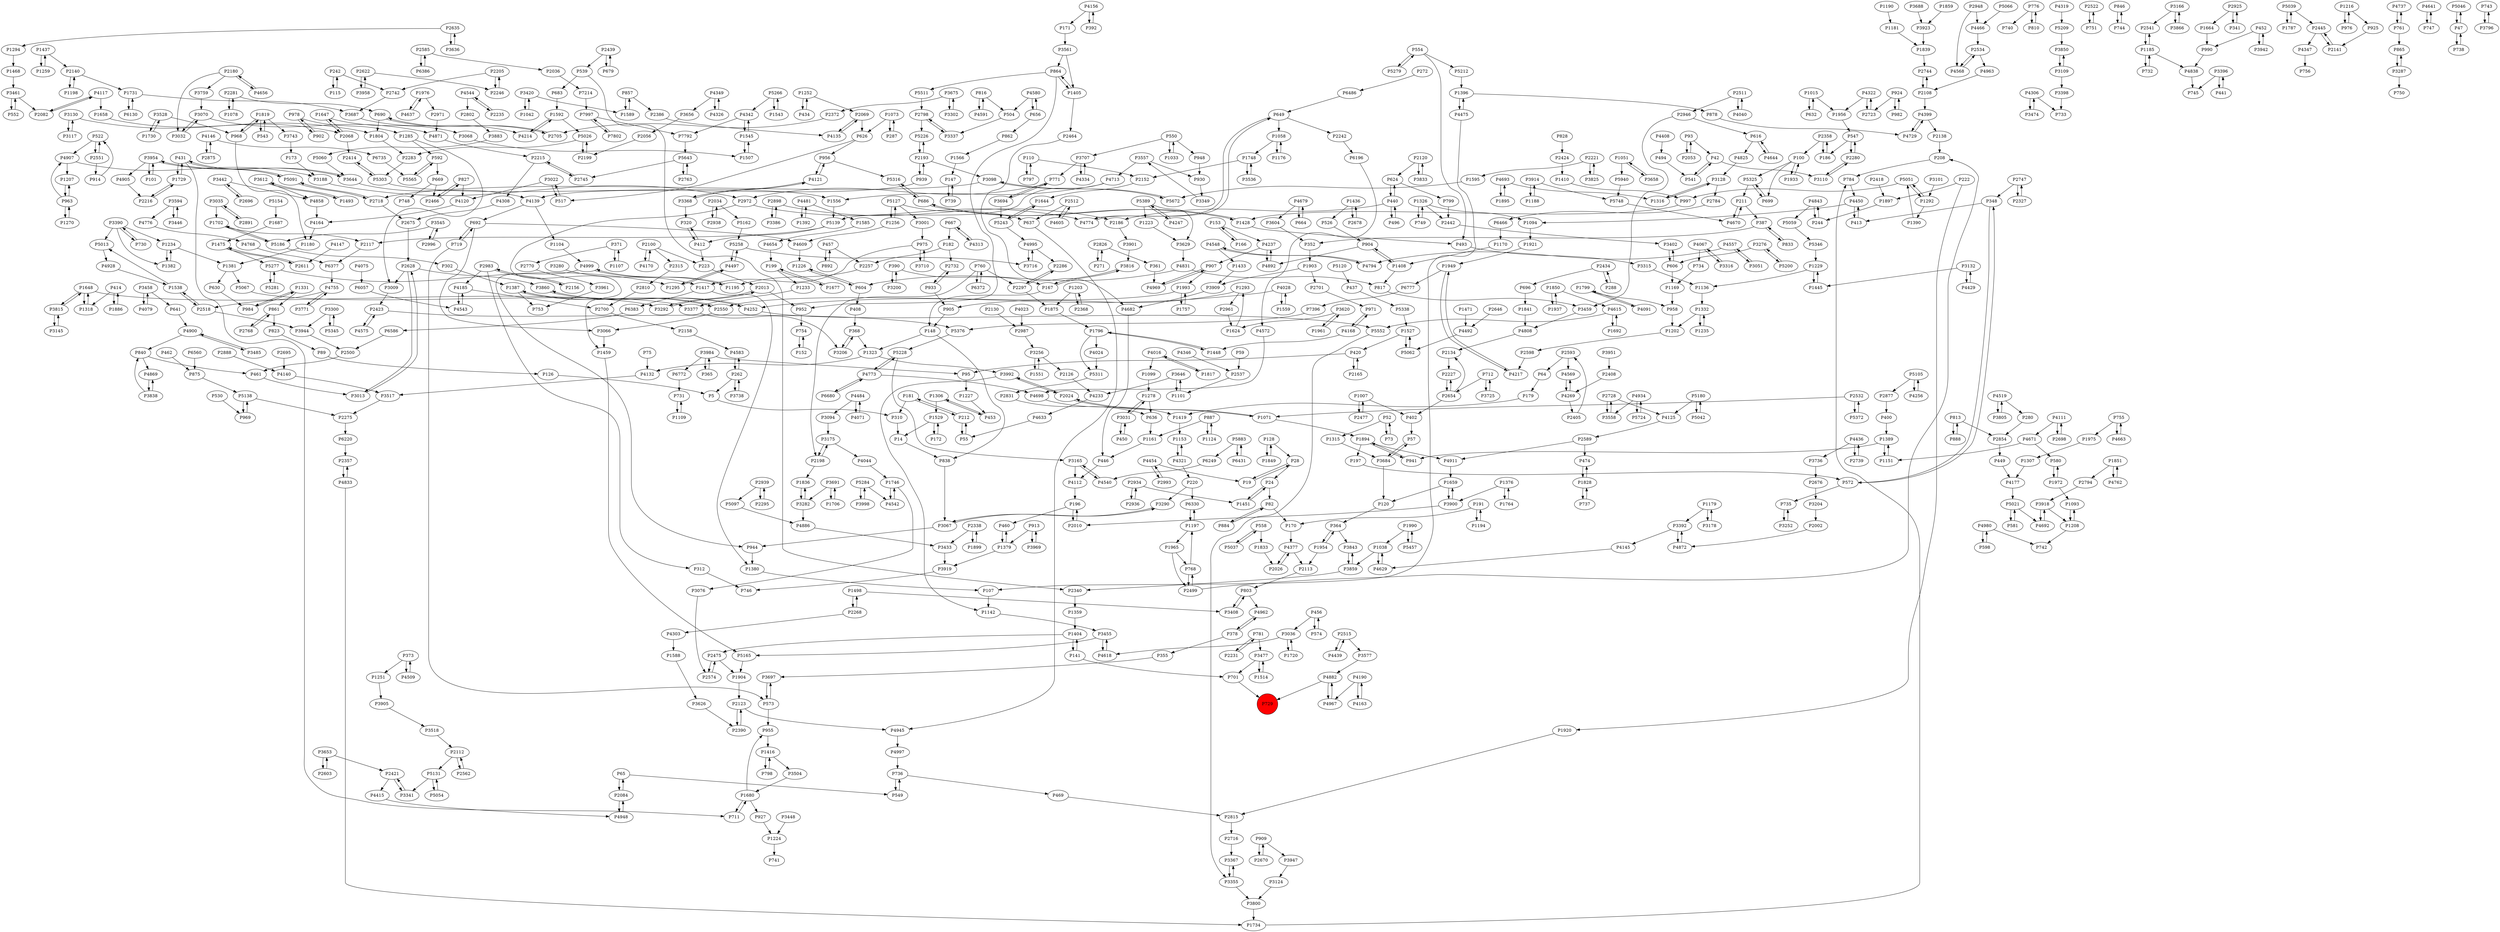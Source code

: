 digraph {
	P1190 -> P1181
	P181 -> P310
	P2983 -> P312
	P6196 -> P4572
	P3860 -> P4252
	P4067 -> P734
	P1498 -> P3408
	P827 -> P2466
	P28 -> P24
	P1921 -> P1949
	P913 -> P1379
	P3909 -> P4682
	P2971 -> P4871
	P1428 -> P493
	P3132 -> P4429
	P2728 -> P3558
	P1256 -> P5127
	P3188 -> P2972
	P420 -> P2165
	P2036 -> P7214
	P3905 -> P3518
	P1315 -> P3684
	P530 -> P969
	P776 -> P740
	P5062 -> P1527
	P667 -> P182
	P2358 -> P100
	P816 -> P4591
	P760 -> P2198
	P368 -> P1323
	P5303 -> P1556
	P4962 -> P378
	P5162 -> P5258
	P2802 -> P3883
	P2696 -> P3442
	P1392 -> P4481
	P1007 -> P2477
	P6680 -> P4773
	P604 -> P408
	P4349 -> P3656
	P3420 -> P1589
	P2108 -> P2744
	P1702 -> P5186
	P3850 -> P3109
	P1731 -> P3687
	P1203 -> P2368
	P3992 -> P2024
	P1419 -> P1153
	P572 -> P735
	P5127 -> P637
	P1975 -> P1307
	P1819 -> P3743
	P1433 -> P3909
	P504 -> P3337
	P3707 -> P771
	P554 -> P5279
	P4663 -> P755
	P3300 -> P3944
	P4342 -> P7792
	P4075 -> P6057
	P2327 -> P2747
	P939 -> P2193
	P242 -> P2742
	P975 -> P1417
	P3341 -> P2421
	P4408 -> P494
	P1058 -> P1176
	P181 -> P212
	P1545 -> P1507
	P5021 -> P4692
	P3620 -> P1961
	P167 -> P148
	P3442 -> P2696
	P5042 -> P5180
	P574 -> P456
	P4168 -> P971
	P2946 -> P3459
	P3691 -> P3282
	P3620 -> P1624
	P1376 -> P1764
	P3067 -> P944
	P3838 -> P840
	P3282 -> P1836
	P828 -> P2424
	P2002 -> P4872
	P4190 -> P4967
	P1109 -> P731
	P1252 -> P434
	P242 -> P115
	P2603 -> P3653
	P14 -> P838
	P840 -> P461
	P768 -> P1197
	P4399 -> P4729
	P2534 -> P4568
	P2654 -> P2134
	P2152 -> P1644
	P2515 -> P3577
	P196 -> P2010
	P3175 -> P2198
	P3109 -> P3398
	P6772 -> P731
	P3206 -> P368
	P1436 -> P526
	P2747 -> P2327
	P2165 -> P420
	P1226 -> P604
	P5284 -> P4542
	P592 -> P5565
	P1828 -> P737
	P6372 -> P760
	P4121 -> P956
	P2518 -> P1538
	P2728 -> P4125
	P1234 -> P1381
	P4773 -> P4698
	P2700 -> P2158
	P1949 -> P4217
	P4825 -> P3128
	P4999 -> P944
	P1746 -> P3076
	P2534 -> P4963
	P3716 -> P4995
	P4140 -> P3517
	P1954 -> P364
	P4871 -> P2215
	P4569 -> P4269
	P4670 -> P211
	P2134 -> P2227
	P4111 -> P4671
	P4729 -> P4399
	P1379 -> P3919
	P905 -> P148
	P4377 -> P2113
	P5154 -> P1687
	P4544 -> P2802
	P2522 -> P751
	P5376 -> P5228
	P2108 -> P4399
	P2763 -> P5643
	P2477 -> P1007
	P1849 -> P128
	P3302 -> P3675
	P2512 -> P4605
	P2611 -> P1475
	P846 -> P744
	P1894 -> P197
	P2295 -> P2939
	P2056 -> P2199
	P3276 -> P606
	P1647 -> P3068
	P3166 -> P2541
	P3461 -> P552
	P1687 -> P1475
	P5039 -> P1787
	P1746 -> P4542
	P1993 -> P1757
	P493 -> P3315
	P799 -> P2442
	P4519 -> P3805
	P5643 -> P2745
	P751 -> P2522
	P558 -> P5037
	P4436 -> P3736
	P128 -> P28
	P5345 -> P3300
	P656 -> P862
	P3036 -> P1720
	P4237 -> P4892
	P2993 -> P4454
	P4980 -> P598
	P1389 -> P1151
	P2227 -> P2654
	P1475 -> P5277
	P1404 -> P141
	P5139 -> P412
	P408 -> P368
	P1410 -> P997
	P2934 -> P2936
	P1692 -> P4615
	P1937 -> P1850
	P3282 -> P4886
	P3954 -> P3644
	P626 -> P517
	P3951 -> P2408
	P2705 -> P690
	P42 -> P541
	P182 -> P2257
	P4306 -> P3474
	P1278 -> P636
	P737 -> P1828
	P1961 -> P3620
	P739 -> P147
	P1897 -> P244
	P42 -> P3110
	P1235 -> P1332
	P861 -> P823
	P1551 -> P3256
	P4583 -> P262
	P712 -> P2654
	P6431 -> P5883
	P440 -> P496
	P3022 -> P4120
	P3276 -> P5200
	P1965 -> P768
	P4125 -> P2589
	P2939 -> P5097
	P1437 -> P2140
	P2718 -> P2675
	P2784 -> P6466
	P2423 -> P5376
	P4713 -> P1556
	P2925 -> P1664
	P696 -> P1841
	P3504 -> P1680
	P5060 -> P3644
	P414 -> P1318
	P1416 -> P3504
	P5748 -> P4670
	P2423 -> P4575
	P744 -> P846
	P1153 -> P4321
	P4112 -> P196
	P755 -> P1975
	P474 -> P1828
	P3402 -> P606
	P3914 -> P1188
	P355 -> P3697
	P4217 -> P1949
	P3594 -> P3446
	P1493 -> P3612
	P199 -> P1233
	P4995 -> P3716
	P4117 -> P2082
	P431 -> P1729
	P5258 -> P3716
	P2123 -> P4945
	P1326 -> P2442
	P719 -> P573
	P2499 -> P768
	P4349 -> P4326
	P4737 -> P761
	P2532 -> P5372
	P126 -> P5
	P128 -> P1849
	P686 -> P5316
	P1706 -> P3691
	P1188 -> P3914
	P4120 -> P4164
	P5258 -> P4497
	P3545 -> P2996
	P4256 -> P5105
	P2198 -> P1836
	P1658 -> P2068
	P5243 -> P1644
	P1256 -> P4609
	P1664 -> P990
	P2338 -> P3433
	P2961 -> P1624
	P1295 -> P4497
	P65 -> P549
	P3691 -> P1706
	P3984 -> P6772
	P4548 -> P4794
	P803 -> P3408
	P179 -> P1419
	P412 -> P223
	P449 -> P4177
	P4654 -> P199
	P558 -> P1833
	P152 -> P754
	P984 -> P1331
	P731 -> P1109
	P1224 -> P741
	P4773 -> P6680
	P1198 -> P2140
	P1073 -> P287
	P2541 -> P1185
	P4637 -> P1976
	P172 -> P1529
	P378 -> P355
	P3458 -> P641
	P862 -> P1566
	P2120 -> P624
	P89 -> P126
	P1387 -> P753
	P378 -> P4962
	P888 -> P813
	P3942 -> P452
	P2511 -> P4040
	P4214 -> P1592
	P452 -> P990
	P5037 -> P558
	P1227 -> P453
	P4575 -> P2423
	P461 -> P3013
	P955 -> P1416
	P1071 -> P1894
	P364 -> P3843
	P1851 -> P2794
	P5180 -> P5042
	P4269 -> P4569
	P2084 -> P65
	P975 -> P3710
	P220 -> P3290
	P861 -> P2768
	P5311 -> P2831
	P3094 -> P3175
	P208 -> P784
	P864 -> P952
	P4928 -> P1538
	P390 -> P167
	P907 -> P1993
	P1729 -> P431
	P3557 -> P930
	P1956 -> P547
	P59 -> P2537
	P1757 -> P1993
	P592 -> P669
	P437 -> P5338
	P4572 -> P4698
	P100 -> P1933
	P2434 -> P288
	P4509 -> P373
	P1644 -> P5243
	P5039 -> P2445
	P626 -> P956
	P4633 -> P55
	P5026 -> P2199
	P784 -> P4450
	P387 -> P352
	P5226 -> P2193
	P1764 -> P1376
	P2268 -> P1498
	P352 -> P1903
	P2340 -> P1359
	P2280 -> P547
	P4641 -> P747
	P4698 -> P1419
	P649 -> P2242
	P2826 -> P271
	P3337 -> P2798
	P2628 -> P3860
	P469 -> P2815
	P1259 -> P1437
	P816 -> P504
	P2231 -> P781
	P1471 -> P4492
	P3013 -> P2628
	P5131 -> P5054
	P4833 -> P2357
	P2635 -> P3636
	P669 -> P748
	P4644 -> P616
	P101 -> P3954
	P4544 -> P2235
	P196 -> P460
	P191 -> P1194
	P6586 -> P2500
	P453 -> P1306
	P5209 -> P3850
	P5051 -> P997
	P148 -> P838
	P1396 -> P4475
	P3117 -> P3130
	P4079 -> P3458
	P1828 -> P474
	P3477 -> P701
	P1787 -> P5039
	P412 -> P320
	P2445 -> P4347
	P2445 -> P2141
	P52 -> P73
	P857 -> P1589
	P3110 -> P2280
	P4692 -> P3918
	P3684 -> P120
	P3051 -> P4557
	P2798 -> P3337
	P3455 -> P5165
	P4111 -> P2698
	P3355 -> P3800
	P1179 -> P3178
	P4768 -> P6377
	P4995 -> P2286
	P3998 -> P5284
	P857 -> P2386
	P5021 -> P581
	P4139 -> P692
	P604 -> P1226
	P904 -> P1408
	P3688 -> P3923
	P1468 -> P3461
	P3644 -> P3954
	P1514 -> P3477
	P1015 -> P632
	P2338 -> P1899
	P1316 -> P3128
	P2946 -> P616
	P968 -> P1180
	P2628 -> P3013
	P1161 -> P446
	P1051 -> P3658
	P539 -> P2340
	P4168 -> P1448
	P884 -> P82
	P2439 -> P539
	P1659 -> P3900
	P5511 -> P2798
	P4497 -> P1295
	P4776 -> P4768
	P1381 -> P5067
	P3292 -> P2013
	P82 -> P884
	P3396 -> P441
	P2180 -> P4656
	P1223 -> P3629
	P573 -> P3697
	P541 -> P42
	P387 -> P833
	P3577 -> P4882
	P1306 -> P1529
	P1933 -> P100
	P5372 -> P2532
	P3800 -> P1734
	P2205 -> P2246
	P736 -> P549
	P2551 -> P522
	P3175 -> P4044
	P5067 -> P3377
	P4170 -> P2100
	P4755 -> P3771
	P5165 -> P1904
	P616 -> P4644
	P3420 -> P1042
	P4454 -> P2993
	P4831 -> P604
	P452 -> P3942
	P4475 -> P107
	P3528 -> P1730
	P734 -> P1169
	P2358 -> P186
	P549 -> P736
	P1498 -> P2268
	P302 -> P1387
	P4843 -> P244
	P4568 -> P2534
	P930 -> P3349
	P2405 -> P2593
	P3697 -> P573
	P924 -> P982
	P1475 -> P2611
	P4831 -> P817
	P5316 -> P686
	P4024 -> P5311
	P3984 -> P365
	P244 -> P4843
	P4693 -> P1895
	P4963 -> P2108
	P371 -> P2770
	P3355 -> P3367
	P2123 -> P2390
	P2158 -> P4583
	P3398 -> P733
	P2069 -> P626
	P1417 -> P1380
	P4934 -> P3558
	P2739 -> P4436
	P4163 -> P4190
	P5066 -> P4466
	P554 -> P493
	P1195 -> P4999
	P4145 -> P4629
	P1527 -> P420
	P902 -> P978
	P5325 -> P699
	P4377 -> P2026
	P1382 -> P1234
	P1680 -> P955
	P2156 -> P2983
	P6220 -> P2357
	P760 -> P2297
	P667 -> P4313
	P3805 -> P4519
	P649 -> P4774
	P5552 -> P3355
	P2622 -> P2246
	P2574 -> P2475
	P798 -> P1416
	P701 -> P729
	P3256 -> P2126
	P2275 -> P6220
	P1332 -> P1202
	P4313 -> P667
	P1007 -> P402
	P2898 -> P2186
	P5284 -> P3998
	P1405 -> P864
	P522 -> P4907
	P5200 -> P3276
	P771 -> P2972
	P1292 -> P1390
	P580 -> P1972
	P271 -> P2826
	P2424 -> P1410
	P5091 -> P2718
	P6735 -> P5565
	P5186 -> P302
	P288 -> P2434
	P907 -> P4969
	P990 -> P4838
	P904 -> P4892
	P1817 -> P4016
	P5243 -> P4995
	P3477 -> P1514
	P1099 -> P1278
	P2898 -> P3386
	P7214 -> P7997
	P4319 -> P5209
	P3036 -> P4618
	P4557 -> P3051
	P3165 -> P4540
	P1107 -> P371
	P4843 -> P5059
	P5281 -> P5277
	P3626 -> P2390
	P840 -> P4869
	P4185 -> P4543
	P4605 -> P2512
	P2810 -> P2700
	P2180 -> P3759
	P1252 -> P2069
	P976 -> P1216
	P1734 -> P784
	P3536 -> P1748
	P1659 -> P120
	P3390 -> P1234
	P1566 -> P147
	P6386 -> P2585
	P1850 -> P4615
	P440 -> P624
	P1965 -> P2499
	P3918 -> P1208
	P4139 -> P1104
	P2193 -> P3098
	P636 -> P1161
	P2113 -> P803
	P1390 -> P5051
	P669 -> P2466
	P5105 -> P2877
	P171 -> P3561
	P3448 -> P1224
	P887 -> P1161
	P730 -> P3390
	P280 -> P2854
	P2701 -> P971
	P4303 -> P1588
	P4980 -> P742
	P186 -> P2358
	P3707 -> P4334
	P5105 -> P4256
	P4028 -> P1559
	P3883 -> P5060
	P1285 -> P592
	P3612 -> P1493
	P4450 -> P413
	P57 -> P3684
	P2593 -> P4569
	P3992 -> P1142
	P692 -> P4609
	P2511 -> P2946
	P5389 -> P1223
	P1589 -> P857
	P1507 -> P1545
	P1448 -> P1796
	P4185 -> P2700
	P5277 -> P5281
	P956 -> P5316
	P4679 -> P664
	P1833 -> P2026
	P1559 -> P4028
	P392 -> P4156
	P5228 -> P4773
	P4342 -> P1545
	P2246 -> P2205
	P1796 -> P1448
	P550 -> P948
	P4135 -> P2069
	P4306 -> P733
	P2747 -> P348
	P3919 -> P746
	P3132 -> P1445
	P4609 -> P1226
	P5228 -> P3165
	P3684 -> P57
	P5325 -> P211
	P1459 -> P5165
	P65 -> P2084
	P3200 -> P390
	P2888 -> P4140
	P6486 -> P649
	P371 -> P1107
	P3947 -> P3124
	P1445 -> P1229
	P3109 -> P3850
	P4872 -> P3392
	P1819 -> P968
	P2635 -> P1294
	P1396 -> P878
	P4905 -> P2216
	P2589 -> P4911
	P4252 -> P5552
	P4326 -> P4349
	P153 -> P166
	P390 -> P3200
	P4869 -> P3838
	P2215 -> P2745
	P5940 -> P5748
	P4436 -> P2739
	P348 -> P572
	P4346 -> P2537
	P2826 -> P361
	P3076 -> P2574
	P4945 -> P4997
	P4016 -> P1099
	P755 -> P4663
	P2948 -> P4466
	P3386 -> P2898
	P1207 -> P963
	P100 -> P699
	P1197 -> P1965
	P552 -> P3461
	P909 -> P2670
	P2026 -> P4377
	P3816 -> P167
	P1804 -> P2283
	P4067 -> P3316
	P997 -> P1428
	P2034 -> P2938
	P5127 -> P3001
	P3604 -> P352
	P3035 -> P2891
	P939 -> P4139
	P107 -> P1142
	P2283 -> P5303
	P2280 -> P3110
	P2439 -> P679
	P420 -> P95
	P2013 -> P3292
	P572 -> P348
	P3815 -> P3145
	P761 -> P4737
	P1142 -> P3455
	P1954 -> P2113
	P781 -> P3477
	P3944 -> P2500
	P2297 -> P1875
	P5883 -> P6249
	P2010 -> P196
	P457 -> P892
	P2532 -> P1071
	P2938 -> P2034
	P4892 -> P4237
	P2622 -> P3958
	P7997 -> P7792
	P2646 -> P4492
	P1170 -> P1408
	P5277 -> P1295
	P147 -> P739
	P3833 -> P2120
	P3166 -> P3866
	P4543 -> P4185
	P2013 -> P952
	P1294 -> P1468
	P2235 -> P4544
	P3001 -> P975
	P924 -> P2723
	P3736 -> P2676
	P3594 -> P4776
	P686 -> P1428
	P2408 -> P4269
	P3098 -> P2718
	P3408 -> P803
	P3032 -> P3070
	P457 -> P2257
	P3390 -> P730
	P3031 -> P450
	P1202 -> P2598
	P4591 -> P816
	P3367 -> P3355
	P543 -> P1819
	P1920 -> P2815
	P2100 -> P4170
	P4934 -> P5724
	P5097 -> P4886
	P4999 -> P1195
	P2215 -> P4308
	P5 -> P310
	P3130 -> P3117
	P838 -> P3067
	P1042 -> P3420
	P624 -> P440
	P2987 -> P3256
	P1208 -> P1093
	P5346 -> P1229
	P810 -> P776
	P1051 -> P5940
	P348 -> P413
	P1318 -> P1648
	P963 -> P1207
	P4429 -> P3132
	P1851 -> P4762
	P1886 -> P414
	P1229 -> P1445
	P3969 -> P913
	P287 -> P1073
	P1185 -> P732
	P2589 -> P474
	P4399 -> P2138
	P4774 -> P649
	P3771 -> P4755
	P4679 -> P3604
	P2466 -> P827
	P632 -> P1015
	P3694 -> P5243
	P3658 -> P1051
	P2421 -> P3341
	P4886 -> P3433
	P93 -> P42
	P2854 -> P449
	P2199 -> P5026
	P4454 -> P19
	P1894 -> P4911
	P1251 -> P3905
	P1799 -> P958
	P400 -> P1389
	P4164 -> P1180
	P1437 -> P1259
	P2593 -> P64
	P1379 -> P460
	P3984 -> P95
	P2130 -> P2987
	P4132 -> P3517
	P2216 -> P1729
	P2598 -> P4217
	P197 -> P572
	P1990 -> P1038
	P1993 -> P2550
	P4334 -> P3707
	P3256 -> P1551
	P1038 -> P4629
	P573 -> P955
	P3545 -> P5186
	P3368 -> P320
	P2281 -> P1078
	P1428 -> P686
	P2434 -> P696
	P1185 -> P4838
	P2268 -> P4303
	P2939 -> P2295
	P2053 -> P93
	P2972 -> P1459
	P598 -> P4980
	P3433 -> P3919
	P2745 -> P2215
	P4542 -> P1746
	P2948 -> P4568
	P4146 -> P2875
	P2386 -> P4135
	P952 -> P754
	P3958 -> P2622
	P3290 -> P3067
	P5013 -> P4928
	P2500 -> P461
	P95 -> P1227
	P1556 -> P5139
	P3145 -> P3815
	P5127 -> P1256
	P1058 -> P1748
	P2551 -> P914
	P1381 -> P630
	P4190 -> P4163
	P1185 -> P2541
	P2141 -> P2445
	P5212 -> P1396
	P3653 -> P2603
	P864 -> P1405
	P6383 -> P6586
	P148 -> P1323
	P1538 -> P5013
	P100 -> P5325
	P1101 -> P3646
	P4177 -> P5021
	P4252 -> P3860
	P4911 -> P1659
	P3022 -> P517
	P1949 -> P6777
	P1326 -> P749
	P191 -> P170
	P4247 -> P5389
	P3815 -> P1648
	P4997 -> P736
	P4762 -> P1851
	P5138 -> P2275
	P3165 -> P4112
	P1859 -> P3923
	P2515 -> P4439
	P933 -> P2732
	P1538 -> P2518
	P2718 -> P5091
	P3954 -> P101
	P4900 -> P840
	P2996 -> P3545
	P496 -> P440
	P1904 -> P2123
	P1720 -> P3036
	P3066 -> P1459
	P364 -> P1954
	P1850 -> P1937
	P1326 -> P1094
	P2193 -> P939
	P1094 -> P1921
	P892 -> P457
	P1543 -> P5266
	P749 -> P1326
	P1595 -> P5672
	P1648 -> P1318
	P494 -> P541
	P2983 -> P4185
	P3128 -> P1316
	P1293 -> P2961
	P522 -> P2551
	P1451 -> P24
	P2475 -> P2574
	P982 -> P924
	P1677 -> P199
	P6466 -> P1170
	P2676 -> P3204
	P3557 -> P4713
	P3101 -> P1292
	P4484 -> P4071
	P1176 -> P1058
	P320 -> P412
	P4882 -> P4967
	P402 -> P57
	P690 -> P1804
	P1015 -> P1956
	P1179 -> P3392
	P2742 -> P3687
	P6249 -> P4540
	P4237 -> P907
	P1545 -> P4342
	P1216 -> P925
	P1836 -> P3282
	P2186 -> P3901
	P3954 -> P4905
	P2442 -> P3402
	P1748 -> P3536
	P1875 -> P1796
	P2936 -> P2934
	P2562 -> P2112
	P1648 -> P3292
	P4484 -> P3094
	P4321 -> P220
	P3442 -> P4858
	P683 -> P1592
	P3031 -> P1278
	P1408 -> P904
	P1194 -> P191
	P3914 -> P5748
	P3528 -> P968
	P4629 -> P1038
	P5026 -> P2283
	P1416 -> P798
	P4091 -> P1799
	P3392 -> P4872
	P3458 -> P4079
	P4557 -> P4794
	P7997 -> P7802
	P153 -> P4237
	P1307 -> P4177
	P434 -> P1252
	P624 -> P799
	P3612 -> P4858
	P361 -> P4969
	P768 -> P2499
	P1293 -> P905
	P5883 -> P6431
	P909 -> P3947
	P2499 -> P208
	P2198 -> P3175
	P5138 -> P969
	P4682 -> P446
	P616 -> P4825
	P2180 -> P3032
	P2698 -> P4111
	P4580 -> P504
	P526 -> P904
	P4548 -> P1433
	P1104 -> P4999
	P2537 -> P1101
	P7396 -> P5376
	P823 -> P89
	P2798 -> P5226
	P5303 -> P2414
	P978 -> P902
	P1624 -> P1293
	P5186 -> P1702
	P3070 -> P4871
	P3377 -> P3206
	P1331 -> P861
	P3743 -> P173
	P978 -> P1285
	P2205 -> P2742
	P1197 -> P6330
	P3675 -> P3302
	P4615 -> P1692
	P441 -> P3396
	P4071 -> P4484
	P4858 -> P4164
	P3838 -> P4869
	P5457 -> P1990
	P3130 -> P1804
	P3558 -> P2728
	P2221 -> P3825
	P2024 -> P1071
	P1033 -> P550
	P3459 -> P4808
	P1136 -> P1332
	P2084 -> P4948
	P1436 -> P2678
	P813 -> P2854
	P963 -> P4907
	P1387 -> P2550
	P1208 -> P742
	P456 -> P574
	P2297 -> P2286
	P864 -> P5511
	P817 -> P3459
	P4117 -> P1658
	P878 -> P4729
	P2082 -> P4117
	P211 -> P387
	P3204 -> P2002
	P2117 -> P6377
	P581 -> P5021
	P5266 -> P4342
	P6777 -> P7396
	P5051 -> P1292
	P4028 -> P4252
	P1332 -> P1235
	P110 -> P2152
	P4322 -> P2723
	P2286 -> P2297
	P2877 -> P400
	P692 -> P719
	P656 -> P4580
	P649 -> P1058
	P341 -> P2925
	P760 -> P6372
	P373 -> P1251
	P4907 -> P1207
	P1323 -> P4132
	P141 -> P701
	P948 -> P930
	P4156 -> P392
	P3646 -> P4233
	P797 -> P110
	P712 -> P3725
	P1592 -> P4214
	P3825 -> P2221
	P5279 -> P554
	P1229 -> P1136
	P4794 -> P4548
	P1841 -> P4808
	P1748 -> P2152
	P3287 -> P750
	P3694 -> P771
	P3561 -> P1405
	P3923 -> P1839
	P5120 -> P437
	P2372 -> P2705
	P1169 -> P958
	P1359 -> P1404
	P4322 -> P1956
	P875 -> P5138
	P1216 -> P976
	P223 -> P2013
	P927 -> P1224
	P2138 -> P208
	P2983 -> P2156
	P220 -> P6330
	P3300 -> P5345
	P5565 -> P592
	P692 -> P3066
	P19 -> P28
	P4948 -> P2084
	P1729 -> P2216
	P4900 -> P3485
	P4439 -> P2515
	P2140 -> P1198
	P4147 -> P2611
	P1408 -> P817
	P2972 -> P4774
	P212 -> P181
	P3636 -> P2635
	P2068 -> P2414
	P2421 -> P4415
	P2390 -> P2123
	P1899 -> P2338
	P3687 -> P4214
	P2768 -> P861
	P1285 -> P3009
	P1903 -> P3909
	P3518 -> P2112
	P4838 -> P745
	P2550 -> P3066
	P3859 -> P2340
	P2716 -> P3367
	P1585 -> P4654
	P222 -> P1897
	P3396 -> P745
	P3644 -> P4139
	P7802 -> P7997
	P170 -> P4377
	P539 -> P683
	P914 -> P522
	P110 -> P797
	P3901 -> P3816
	P5389 -> P4247
	P3675 -> P2372
	P3067 -> P3290
	P2100 -> P2315
	P6330 -> P1197
	P971 -> P4168
	P813 -> P888
	P1380 -> P107
	P1976 -> P2971
	P24 -> P1451
	P2670 -> P909
	P431 -> P711
	P690 -> P2705
	P1233 -> P3377
	P4808 -> P2134
	P2723 -> P4322
	P1799 -> P4091
	P4466 -> P2534
	P5389 -> P3629
	P2242 -> P6196
	P4519 -> P280
	P3866 -> P3166
	P3349 -> P3557
	P3561 -> P864
	P312 -> P746
	P446 -> P4112
	P4269 -> P2405
	P262 -> P3738
	P963 -> P1270
	P547 -> P2280
	P2744 -> P2108
	P1592 -> P5026
	P4580 -> P656
	P833 -> P387
	P28 -> P19
	P1323 -> P3992
	P4023 -> P2987
	P5180 -> P4125
	P1270 -> P963
	P4671 -> P1151
	P2100 -> P223
	P373 -> P4509
	P4615 -> P5552
	P3124 -> P3800
	P6130 -> P1731
	P1976 -> P4637
	P1648 -> P3815
	P5131 -> P3341
	P2112 -> P2562
	P4907 -> P3188
	P2732 -> P933
	P754 -> P152
	P2678 -> P1436
	P2475 -> P1904
	P3461 -> P2082
	P5046 -> P47
	P554 -> P5212
	P1180 -> P1381
	P4121 -> P3368
	P4693 -> P1316
	P3900 -> P1659
	P2418 -> P1897
	P4016 -> P1817
	P4481 -> P1392
	P547 -> P186
	P1730 -> P3528
	P1796 -> P5311
	P1331 -> P984
	P1151 -> P1389
	P865 -> P3287
	P262 -> P4583
	P1819 -> P543
	P1588 -> P3626
	P173 -> P3188
	P73 -> P52
	P1093 -> P1208
	P1071 -> P2024
	P5091 -> P431
	P2193 -> P5226
	P3392 -> P4145
	P887 -> P1124
	P3128 -> P2784
	P944 -> P1380
	P3035 -> P1702
	P3009 -> P2423
	P414 -> P1886
	P4671 -> P580
	P2934 -> P1451
	P699 -> P5325
	P2068 -> P1647
	P4040 -> P2511
	P3629 -> P4831
	P167 -> P3816
	P4882 -> P729
	P3961 -> P753
	P776 -> P810
	P630 -> P984
	P968 -> P1819
	P3287 -> P865
	P2112 -> P5131
	P550 -> P3707
	P743 -> P3796
	P47 -> P5046
	P7792 -> P5643
	P222 -> P1920
	P1278 -> P3031
	P1404 -> P2475
	P5338 -> P1527
	P52 -> P1315
	P120 -> P364
	P2585 -> P6386
	P460 -> P1379
	P3653 -> P2421
	P182 -> P2732
	P4492 -> P5062
	P3710 -> P975
	P3280 -> P1417
	P64 -> P179
	P1894 -> P941
	P365 -> P3984
	P735 -> P3252
	P272 -> P6486
	P3070 -> P3032
	P803 -> P4962
	P5724 -> P4934
	P550 -> P1033
	P3738 -> P262
	P2281 -> P690
	P2034 -> P5162
	P2695 -> P4140
	P1972 -> P1093
	P3474 -> P4306
	P1903 -> P2701
	P2815 -> P2716
	P1647 -> P2068
	P606 -> P1169
	P1839 -> P2744
	P771 -> P3694
	P4347 -> P756
	P1529 -> P172
	P958 -> P1202
	P1895 -> P4693
	P2518 -> P3944
	P4450 -> P1094
	P450 -> P3031
	P736 -> P469
	P2368 -> P1203
	P4755 -> P2518
	P913 -> P3969
	P4321 -> P1153
	P1731 -> P6130
	P1990 -> P5457
	P3446 -> P3594
	P1417 -> P6383
	P1702 -> P2117
	P47 -> P738
	P4044 -> P1746
	P212 -> P55
	P24 -> P82
	P1203 -> P1875
	P719 -> P692
	P2315 -> P2810
	P5643 -> P2763
	P732 -> P1185
	P199 -> P1677
	P2120 -> P3833
	P1405 -> P2464
	P6377 -> P4755
	P4967 -> P4882
	P115 -> P242
	P781 -> P2231
	P2414 -> P5303
	P925 -> P2141
	P4833 -> P1734
	P2654 -> P402
	P2770 -> P3961
	P3759 -> P3070
	P4481 -> P1585
	P3725 -> P712
	P1292 -> P5051
	P3315 -> P1136
	P1527 -> P5062
	P4713 -> P5139
	P211 -> P4670
	P1234 -> P1382
	P3900 -> P2010
	P2831 -> P636
	P4415 -> P4948
	P166 -> P153
	P3098 -> P5672
	P637 -> P4945
	P4618 -> P3455
	P431 -> P5091
	P1306 -> P453
	P3796 -> P743
	P2126 -> P4233
	P3390 -> P1382
	P606 -> P3402
	P5266 -> P1543
	P4497 -> P5258
	P2654 -> P2227
	P2221 -> P1595
	P517 -> P3022
	P5672 -> P3098
	P4156 -> P171
	P2140 -> P1731
	P679 -> P2439
	P1796 -> P4024
	P3178 -> P1179
	P1389 -> P941
	P2585 -> P2036
	P3646 -> P1101
	P5059 -> P5346
	P1680 -> P927
	P3252 -> P735
	P1038 -> P3859
	P262 -> P5
	P4233 -> P4633
	P3455 -> P4618
	P5054 -> P5131
	P2550 -> P1387
	P440 -> P2186
	P956 -> P4121
	P6560 -> P875
	P738 -> P47
	P3656 -> P2056
	P3390 -> P5013
	P2257 -> P1195
	P711 -> P1680
	P310 -> P14
	P747 -> P4641
	P2891 -> P3035
	P2675 -> P2628
	P3859 -> P3843
	P3918 -> P4692
	P1078 -> P2281
	P368 -> P3206
	P2069 -> P4135
	P413 -> P4450
	P4773 -> P5228
	P1529 -> P14
	P1972 -> P580
	P2875 -> P4146
	P3485 -> P4900
	P1124 -> P887
	P1680 -> P711
	P827 -> P4120
	P664 -> P4679
	P55 -> P212
	P641 -> P4900
	P5139 -> P2117
	P1376 -> P3900
	P4656 -> P2180
	P82 -> P170
	P2464 -> P4682
	P2925 -> P341
	P4146 -> P6735
	P761 -> P865
	P1181 -> P1839
	P3316 -> P4067
	P969 -> P5138
	P933 -> P905
	P93 -> P2053
	P3843 -> P3859
	P3068 -> P1507
	P941 -> P1894
	P1073 -> P626
	P462 -> P875
	P2024 -> P3992
	P6057 -> P4543
	P2357 -> P4833
	P3517 -> P2275
	P2794 -> P3918
	P3368 -> P4121
	P4540 -> P3165
	P4969 -> P907
	P2628 -> P3009
	P2512 -> P637
	P4308 -> P2675
	P456 -> P3036
	P4475 -> P1396
	P75 -> P4132
	P141 -> P1404
	P729 [shape=circle]
	P729 [style=filled]
	P729 [fillcolor=red]
}
